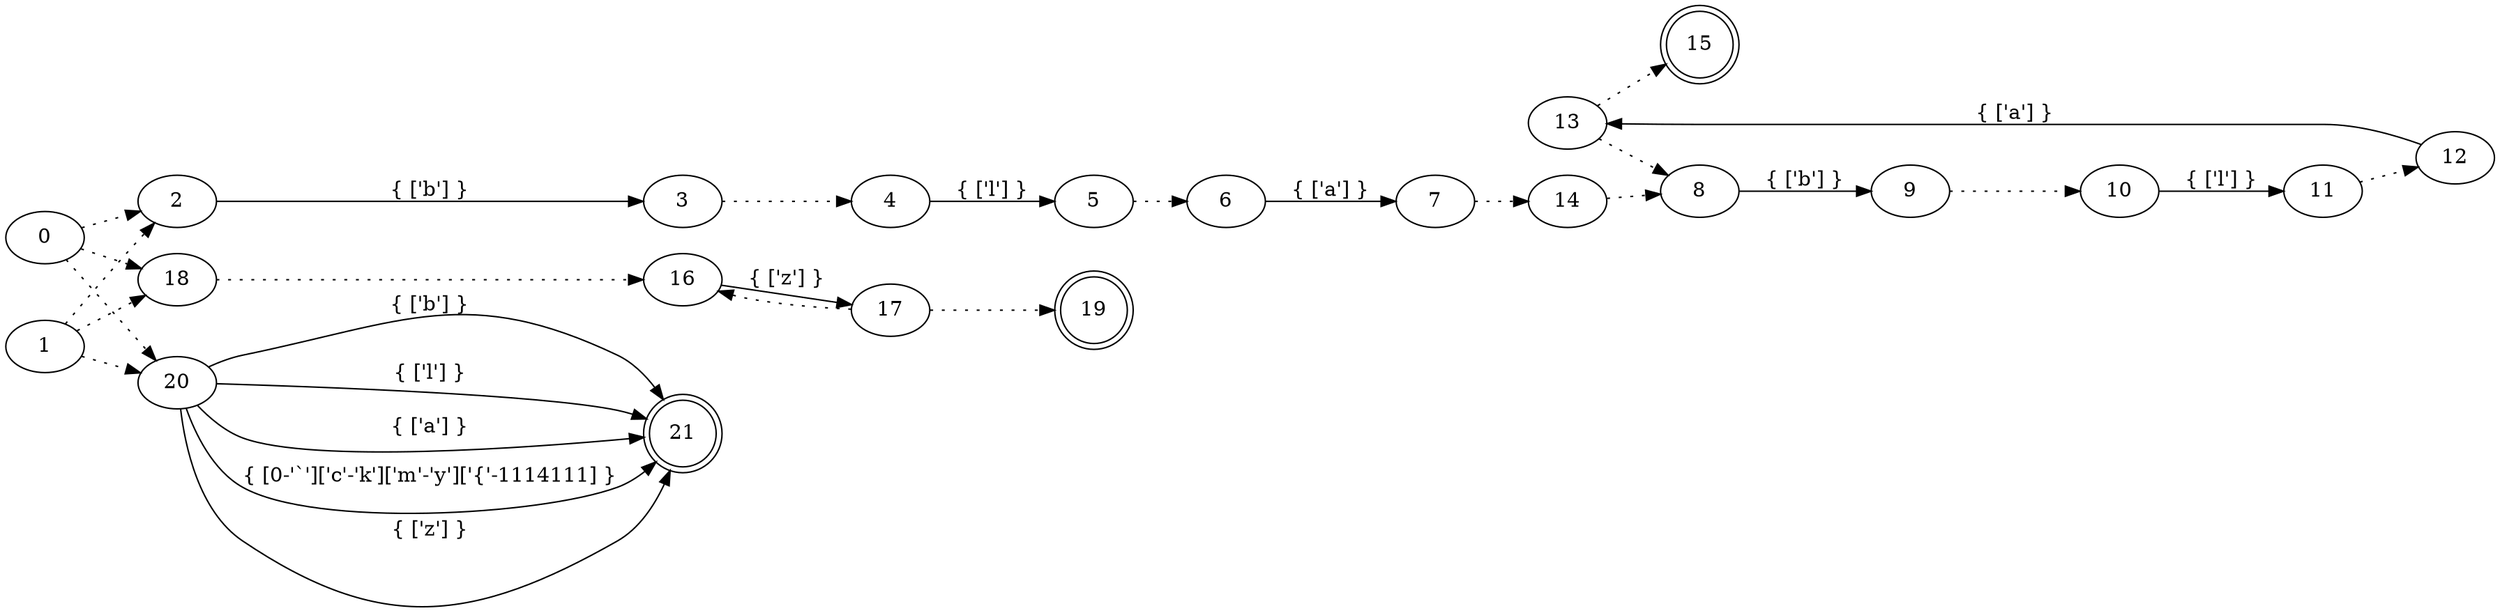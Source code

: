digraph NFA {
rankdir = LR
15 [shape = doublecircle]
19 [shape = doublecircle]
21 [shape = doublecircle]
0 -> 2 [style=dotted]
0 -> 18 [style=dotted]
0 -> 20 [style=dotted]
1 -> 2 [style=dotted]
1 -> 18 [style=dotted]
1 -> 20 [style=dotted]
2 -> 3 [label="{ ['b'] }"]
3 -> 4 [style=dotted]
4 -> 5 [label="{ ['l'] }"]
5 -> 6 [style=dotted]
6 -> 7 [label="{ ['a'] }"]
7 -> 14 [style=dotted]
8 -> 9 [label="{ ['b'] }"]
9 -> 10 [style=dotted]
10 -> 11 [label="{ ['l'] }"]
11 -> 12 [style=dotted]
12 -> 13 [label="{ ['a'] }"]
13 -> 8 [style=dotted]
13 -> 15 [style=dotted]
14 -> 8 [style=dotted]
16 -> 17 [label="{ ['z'] }"]
17 -> 16 [style=dotted]
17 -> 19 [style=dotted]
18 -> 16 [style=dotted]
20 -> 21 [label="{ [0-'`']['c'-'k']['m'-'y']['{'-1114111] }"]
20 -> 21 [label="{ ['z'] }"]
20 -> 21 [label="{ ['b'] }"]
20 -> 21 [label="{ ['l'] }"]
20 -> 21 [label="{ ['a'] }"]
}

